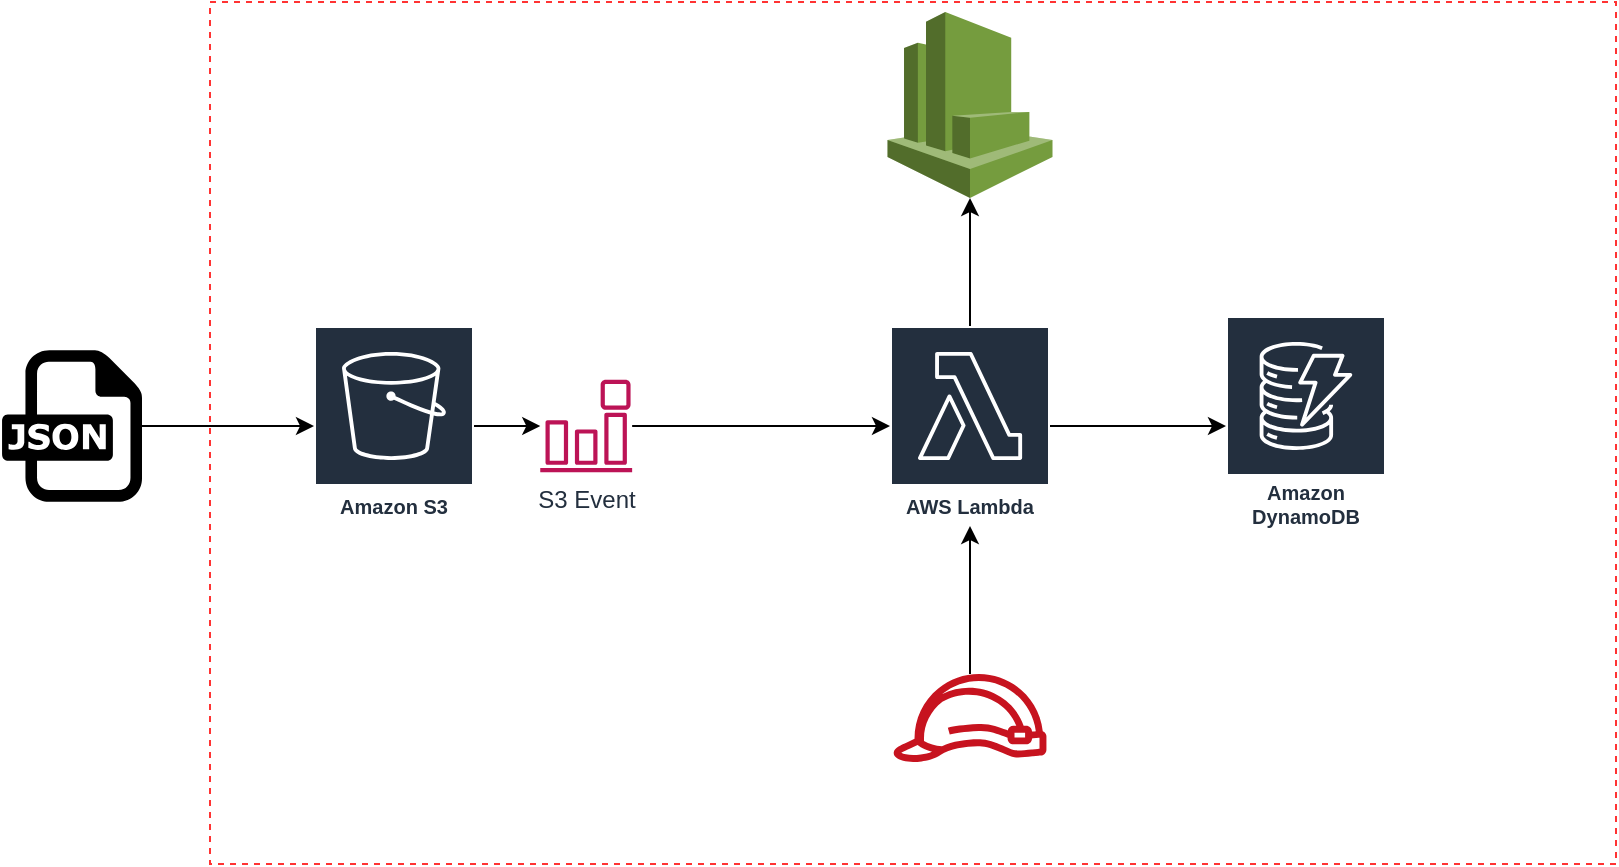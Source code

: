 <mxfile version="14.8.4" type="device"><diagram id="Kd1Ysm-RCdKHHBzkuq3k" name="Page-1"><mxGraphModel dx="946" dy="589" grid="0" gridSize="10" guides="1" tooltips="1" connect="1" arrows="1" fold="1" page="0" pageScale="1" pageWidth="827" pageHeight="1169" math="0" shadow="0"><root><mxCell id="0"/><mxCell id="1" parent="0"/><mxCell id="oVvAX7GGyeF6uffWRK61-14" value="" style="rounded=0;whiteSpace=wrap;html=1;strokeColor=#FF3333;dashed=1;" vertex="1" parent="1"><mxGeometry x="142" y="2" width="703" height="431" as="geometry"/></mxCell><mxCell id="oVvAX7GGyeF6uffWRK61-13" style="edgeStyle=orthogonalEdgeStyle;rounded=0;orthogonalLoop=1;jettySize=auto;html=1;" edge="1" parent="1" source="oVvAX7GGyeF6uffWRK61-1" target="oVvAX7GGyeF6uffWRK61-2"><mxGeometry relative="1" as="geometry"/></mxCell><mxCell id="oVvAX7GGyeF6uffWRK61-1" value="" style="dashed=0;outlineConnect=0;html=1;align=center;labelPosition=center;verticalLabelPosition=bottom;verticalAlign=top;shape=mxgraph.weblogos.json" vertex="1" parent="1"><mxGeometry x="38" y="176.1" width="70" height="75.8" as="geometry"/></mxCell><mxCell id="oVvAX7GGyeF6uffWRK61-9" style="edgeStyle=orthogonalEdgeStyle;rounded=0;orthogonalLoop=1;jettySize=auto;html=1;" edge="1" parent="1" source="oVvAX7GGyeF6uffWRK61-2" target="oVvAX7GGyeF6uffWRK61-6"><mxGeometry relative="1" as="geometry"/></mxCell><mxCell id="oVvAX7GGyeF6uffWRK61-2" value="Amazon S3" style="outlineConnect=0;fontColor=#232F3E;gradientColor=none;strokeColor=#ffffff;fillColor=#232F3E;dashed=0;verticalLabelPosition=middle;verticalAlign=bottom;align=center;html=1;whiteSpace=wrap;fontSize=10;fontStyle=1;spacing=3;shape=mxgraph.aws4.productIcon;prIcon=mxgraph.aws4.s3;" vertex="1" parent="1"><mxGeometry x="194" y="164" width="80" height="100" as="geometry"/></mxCell><mxCell id="oVvAX7GGyeF6uffWRK61-3" value="Amazon DynamoDB" style="outlineConnect=0;fontColor=#232F3E;gradientColor=none;strokeColor=#ffffff;fillColor=#232F3E;dashed=0;verticalLabelPosition=middle;verticalAlign=bottom;align=center;html=1;whiteSpace=wrap;fontSize=10;fontStyle=1;spacing=3;shape=mxgraph.aws4.productIcon;prIcon=mxgraph.aws4.dynamodb;" vertex="1" parent="1"><mxGeometry x="650" y="159" width="80" height="110" as="geometry"/></mxCell><mxCell id="oVvAX7GGyeF6uffWRK61-8" style="edgeStyle=orthogonalEdgeStyle;rounded=0;orthogonalLoop=1;jettySize=auto;html=1;" edge="1" parent="1" source="oVvAX7GGyeF6uffWRK61-4" target="oVvAX7GGyeF6uffWRK61-7"><mxGeometry relative="1" as="geometry"/></mxCell><mxCell id="oVvAX7GGyeF6uffWRK61-4" value="" style="outlineConnect=0;fontColor=#232F3E;gradientColor=none;fillColor=#C7131F;strokeColor=none;dashed=0;verticalLabelPosition=bottom;verticalAlign=top;align=center;html=1;fontSize=12;fontStyle=0;aspect=fixed;pointerEvents=1;shape=mxgraph.aws4.role;" vertex="1" parent="1"><mxGeometry x="483" y="338" width="78" height="44" as="geometry"/></mxCell><mxCell id="oVvAX7GGyeF6uffWRK61-5" value="" style="outlineConnect=0;dashed=0;verticalLabelPosition=bottom;verticalAlign=top;align=center;html=1;shape=mxgraph.aws3.cloudwatch;fillColor=#759C3E;gradientColor=none;" vertex="1" parent="1"><mxGeometry x="480.75" y="7" width="82.5" height="93" as="geometry"/></mxCell><mxCell id="oVvAX7GGyeF6uffWRK61-10" style="edgeStyle=orthogonalEdgeStyle;rounded=0;orthogonalLoop=1;jettySize=auto;html=1;" edge="1" parent="1" source="oVvAX7GGyeF6uffWRK61-6" target="oVvAX7GGyeF6uffWRK61-7"><mxGeometry relative="1" as="geometry"/></mxCell><mxCell id="oVvAX7GGyeF6uffWRK61-6" value="S3 Event" style="outlineConnect=0;fontColor=#232F3E;gradientColor=none;fillColor=#BC1356;strokeColor=none;dashed=0;verticalLabelPosition=bottom;verticalAlign=top;align=center;html=1;fontSize=12;fontStyle=0;aspect=fixed;pointerEvents=1;shape=mxgraph.aws4.event_event_based;" vertex="1" parent="1"><mxGeometry x="307" y="190.9" width="46.2" height="46.2" as="geometry"/></mxCell><mxCell id="oVvAX7GGyeF6uffWRK61-11" style="edgeStyle=orthogonalEdgeStyle;rounded=0;orthogonalLoop=1;jettySize=auto;html=1;" edge="1" parent="1" source="oVvAX7GGyeF6uffWRK61-7" target="oVvAX7GGyeF6uffWRK61-3"><mxGeometry relative="1" as="geometry"/></mxCell><mxCell id="oVvAX7GGyeF6uffWRK61-12" style="edgeStyle=orthogonalEdgeStyle;rounded=0;orthogonalLoop=1;jettySize=auto;html=1;entryX=0.5;entryY=1;entryDx=0;entryDy=0;entryPerimeter=0;" edge="1" parent="1" source="oVvAX7GGyeF6uffWRK61-7" target="oVvAX7GGyeF6uffWRK61-5"><mxGeometry relative="1" as="geometry"/></mxCell><mxCell id="oVvAX7GGyeF6uffWRK61-7" value="AWS Lambda" style="outlineConnect=0;fontColor=#232F3E;gradientColor=none;strokeColor=#ffffff;fillColor=#232F3E;dashed=0;verticalLabelPosition=middle;verticalAlign=bottom;align=center;html=1;whiteSpace=wrap;fontSize=10;fontStyle=1;spacing=3;shape=mxgraph.aws4.productIcon;prIcon=mxgraph.aws4.lambda;" vertex="1" parent="1"><mxGeometry x="482" y="164" width="80" height="100" as="geometry"/></mxCell></root></mxGraphModel></diagram></mxfile>